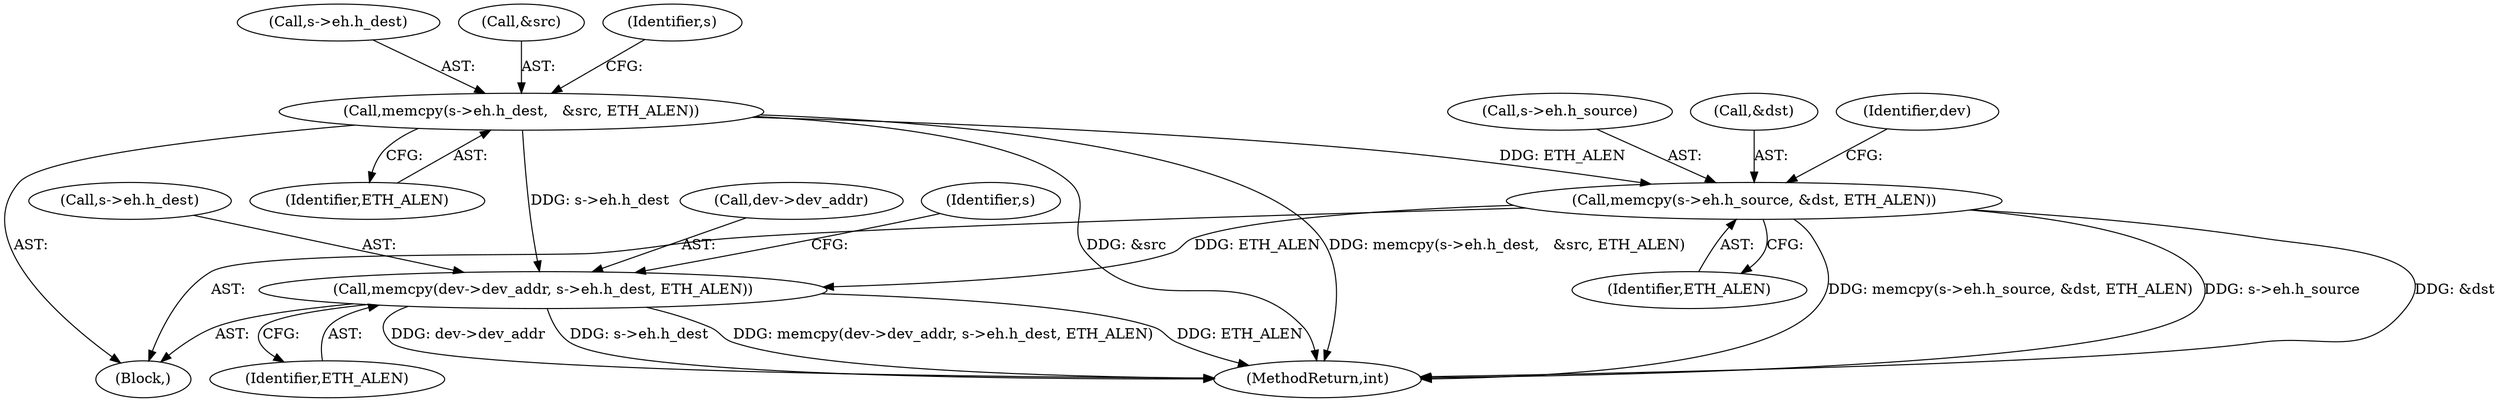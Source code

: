 digraph "0_linux_71bb99a02b32b4cc4265118e85f6035ca72923f0@API" {
"1000197" [label="(Call,memcpy(s->eh.h_dest,   &src, ETH_ALEN))"];
"1000206" [label="(Call,memcpy(s->eh.h_source, &dst, ETH_ALEN))"];
"1000215" [label="(Call,memcpy(dev->dev_addr, s->eh.h_dest, ETH_ALEN))"];
"1000219" [label="(Call,s->eh.h_dest)"];
"1000198" [label="(Call,s->eh.h_dest)"];
"1000203" [label="(Call,&src)"];
"1000214" [label="(Identifier,ETH_ALEN)"];
"1000206" [label="(Call,memcpy(s->eh.h_source, &dst, ETH_ALEN))"];
"1000215" [label="(Call,memcpy(dev->dev_addr, s->eh.h_dest, ETH_ALEN))"];
"1000108" [label="(Block,)"];
"1000197" [label="(Call,memcpy(s->eh.h_dest,   &src, ETH_ALEN))"];
"1000205" [label="(Identifier,ETH_ALEN)"];
"1000207" [label="(Call,s->eh.h_source)"];
"1000216" [label="(Call,dev->dev_addr)"];
"1000227" [label="(Identifier,s)"];
"1000209" [label="(Identifier,s)"];
"1000212" [label="(Call,&dst)"];
"1000224" [label="(Identifier,ETH_ALEN)"];
"1000336" [label="(MethodReturn,int)"];
"1000217" [label="(Identifier,dev)"];
"1000197" -> "1000108"  [label="AST: "];
"1000197" -> "1000205"  [label="CFG: "];
"1000198" -> "1000197"  [label="AST: "];
"1000203" -> "1000197"  [label="AST: "];
"1000205" -> "1000197"  [label="AST: "];
"1000209" -> "1000197"  [label="CFG: "];
"1000197" -> "1000336"  [label="DDG: &src"];
"1000197" -> "1000336"  [label="DDG: memcpy(s->eh.h_dest,   &src, ETH_ALEN)"];
"1000197" -> "1000206"  [label="DDG: ETH_ALEN"];
"1000197" -> "1000215"  [label="DDG: s->eh.h_dest"];
"1000206" -> "1000108"  [label="AST: "];
"1000206" -> "1000214"  [label="CFG: "];
"1000207" -> "1000206"  [label="AST: "];
"1000212" -> "1000206"  [label="AST: "];
"1000214" -> "1000206"  [label="AST: "];
"1000217" -> "1000206"  [label="CFG: "];
"1000206" -> "1000336"  [label="DDG: &dst"];
"1000206" -> "1000336"  [label="DDG: memcpy(s->eh.h_source, &dst, ETH_ALEN)"];
"1000206" -> "1000336"  [label="DDG: s->eh.h_source"];
"1000206" -> "1000215"  [label="DDG: ETH_ALEN"];
"1000215" -> "1000108"  [label="AST: "];
"1000215" -> "1000224"  [label="CFG: "];
"1000216" -> "1000215"  [label="AST: "];
"1000219" -> "1000215"  [label="AST: "];
"1000224" -> "1000215"  [label="AST: "];
"1000227" -> "1000215"  [label="CFG: "];
"1000215" -> "1000336"  [label="DDG: dev->dev_addr"];
"1000215" -> "1000336"  [label="DDG: s->eh.h_dest"];
"1000215" -> "1000336"  [label="DDG: memcpy(dev->dev_addr, s->eh.h_dest, ETH_ALEN)"];
"1000215" -> "1000336"  [label="DDG: ETH_ALEN"];
}
